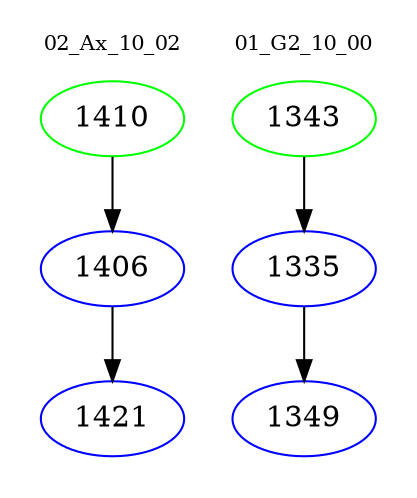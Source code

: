 digraph{
subgraph cluster_0 {
color = white
label = "02_Ax_10_02";
fontsize=10;
T0_1410 [label="1410", color="green"]
T0_1410 -> T0_1406 [color="black"]
T0_1406 [label="1406", color="blue"]
T0_1406 -> T0_1421 [color="black"]
T0_1421 [label="1421", color="blue"]
}
subgraph cluster_1 {
color = white
label = "01_G2_10_00";
fontsize=10;
T1_1343 [label="1343", color="green"]
T1_1343 -> T1_1335 [color="black"]
T1_1335 [label="1335", color="blue"]
T1_1335 -> T1_1349 [color="black"]
T1_1349 [label="1349", color="blue"]
}
}
